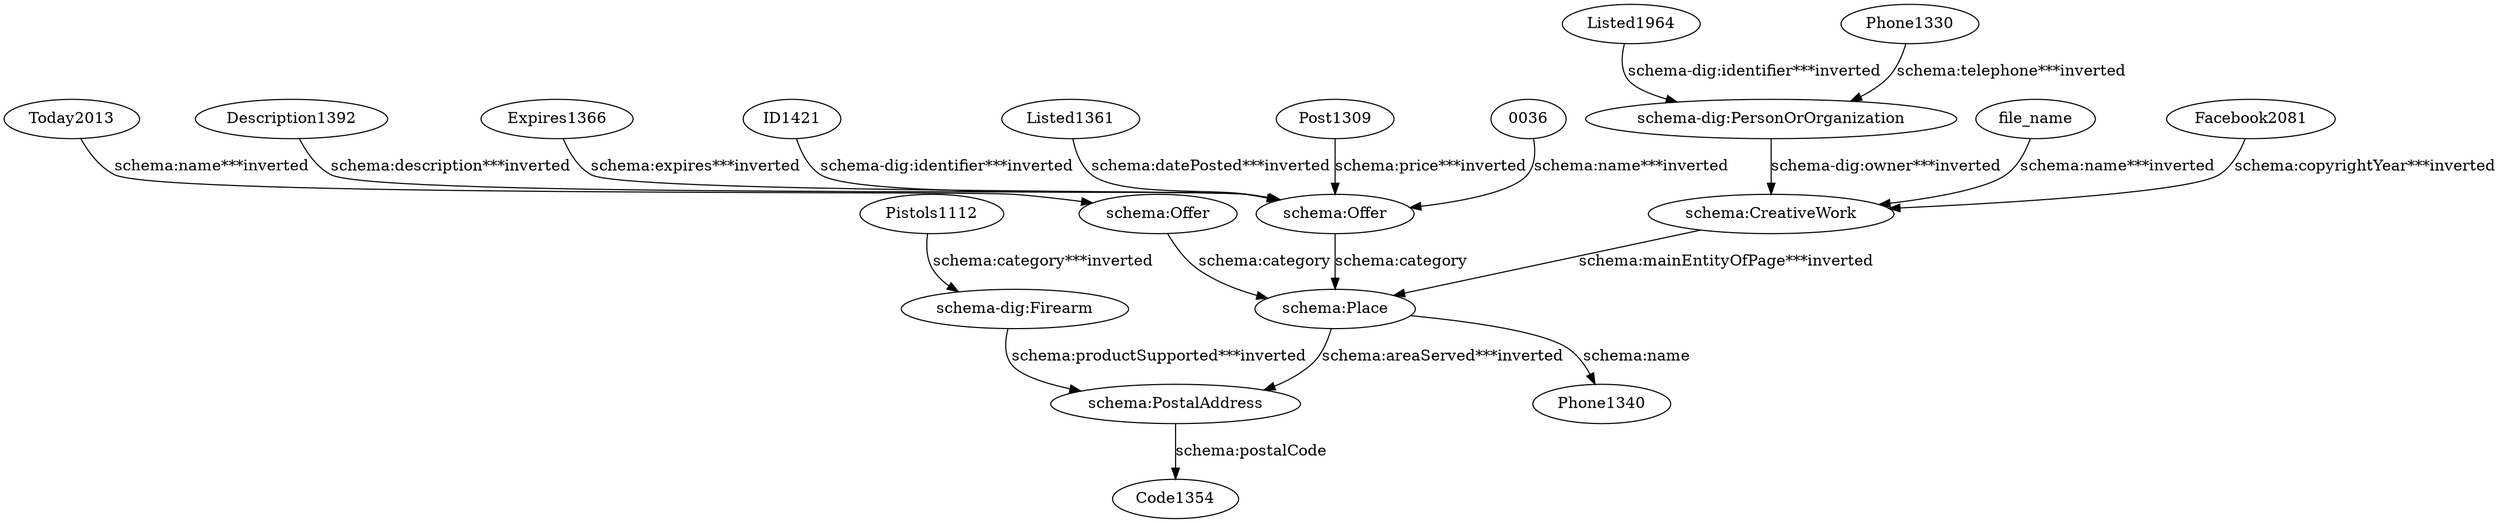 digraph {
  "0036" [type=attribute_name,label="0036"]
  "schema:Offer1" [type=class_uri,label="schema:Offer"]
  Description1392 [type=attribute_name,label=Description1392]
  Expires1366 [type=attribute_name,label=Expires1366]
  Facebook2081 [type=attribute_name,label=Facebook2081]
  "schema:CreativeWork1" [type=class_uri,label="schema:CreativeWork"]
  ID1421 [type=attribute_name,label=ID1421]
  Listed1361 [type=attribute_name,label=Listed1361]
  Listed1964 [type=attribute_name,label=Listed1964]
  "schema-dig:PersonOrOrganization1" [type=class_uri,label="schema-dig:PersonOrOrganization"]
  Phone1330 [type=attribute_name,label=Phone1330]
  Pistols1112 [type=attribute_name,label=Pistols1112]
  "schema-dig:Firearm1" [type=class_uri,label="schema-dig:Firearm"]
  Post1309 [type=attribute_name,label=Post1309]
  Today2013 [type=attribute_name,label=Today2013]
  "schema:Offer2" [type=class_uri,label="schema:Offer"]
  file_name [type=attribute_name,label=file_name]
  "schema:PostalAddress1" [type=class_uri,label="schema:PostalAddress"]
  "schema:Place1" [type=class_uri,label="schema:Place"]
  Phone1340 [type=attribute_name,label=Phone1340]
  Code1354 [type=attribute_name,label=Code1354]
  "0036" -> "schema:Offer1" [type=st_property_uri,label="schema:name***inverted",weight=1]
  Description1392 -> "schema:Offer1" [type=st_property_uri,label="schema:description***inverted",weight=1]
  Expires1366 -> "schema:Offer1" [type=st_property_uri,label="schema:expires***inverted",weight=1]
  Facebook2081 -> "schema:CreativeWork1" [type=st_property_uri,label="schema:copyrightYear***inverted",weight=1]
  ID1421 -> "schema:Offer1" [type=st_property_uri,label="schema-dig:identifier***inverted",weight=1]
  Listed1361 -> "schema:Offer1" [type=st_property_uri,label="schema:datePosted***inverted",weight=1]
  Listed1964 -> "schema-dig:PersonOrOrganization1" [type=st_property_uri,label="schema-dig:identifier***inverted",weight=1]
  Phone1330 -> "schema-dig:PersonOrOrganization1" [type=st_property_uri,label="schema:telephone***inverted",weight=1]
  Pistols1112 -> "schema-dig:Firearm1" [type=st_property_uri,label="schema:category***inverted",weight=1]
  Post1309 -> "schema:Offer1" [type=st_property_uri,label="schema:price***inverted",weight=1]
  Today2013 -> "schema:Offer2" [type=st_property_uri,label="schema:name***inverted",weight=1]
  file_name -> "schema:CreativeWork1" [type=st_property_uri,label="schema:name***inverted",weight=1]
  "schema-dig:Firearm1" -> "schema:PostalAddress1" [type=inherited,label="schema:productSupported***inverted",weight=4]
  "schema-dig:PersonOrOrganization1" -> "schema:CreativeWork1" [type=inherited,label="schema-dig:owner***inverted",weight=4]
  "schema:CreativeWork1" -> "schema:Place1" [type=inherited,label="schema:mainEntityOfPage***inverted",weight=4]
  "schema:Offer1" -> "schema:Place1" [label="schema:category",type=inherited,weight=4]
  "schema:Offer2" -> "schema:Place1" [label="schema:category",type=inherited,weight=4]
  "schema:Place1" -> Phone1340 [label="schema:name",type=st_property_uri]
  "schema:Place1" -> "schema:PostalAddress1" [type=inherited,label="schema:areaServed***inverted",weight=4]
  "schema:PostalAddress1" -> Code1354 [label="schema:postalCode",type=st_property_uri]
}
